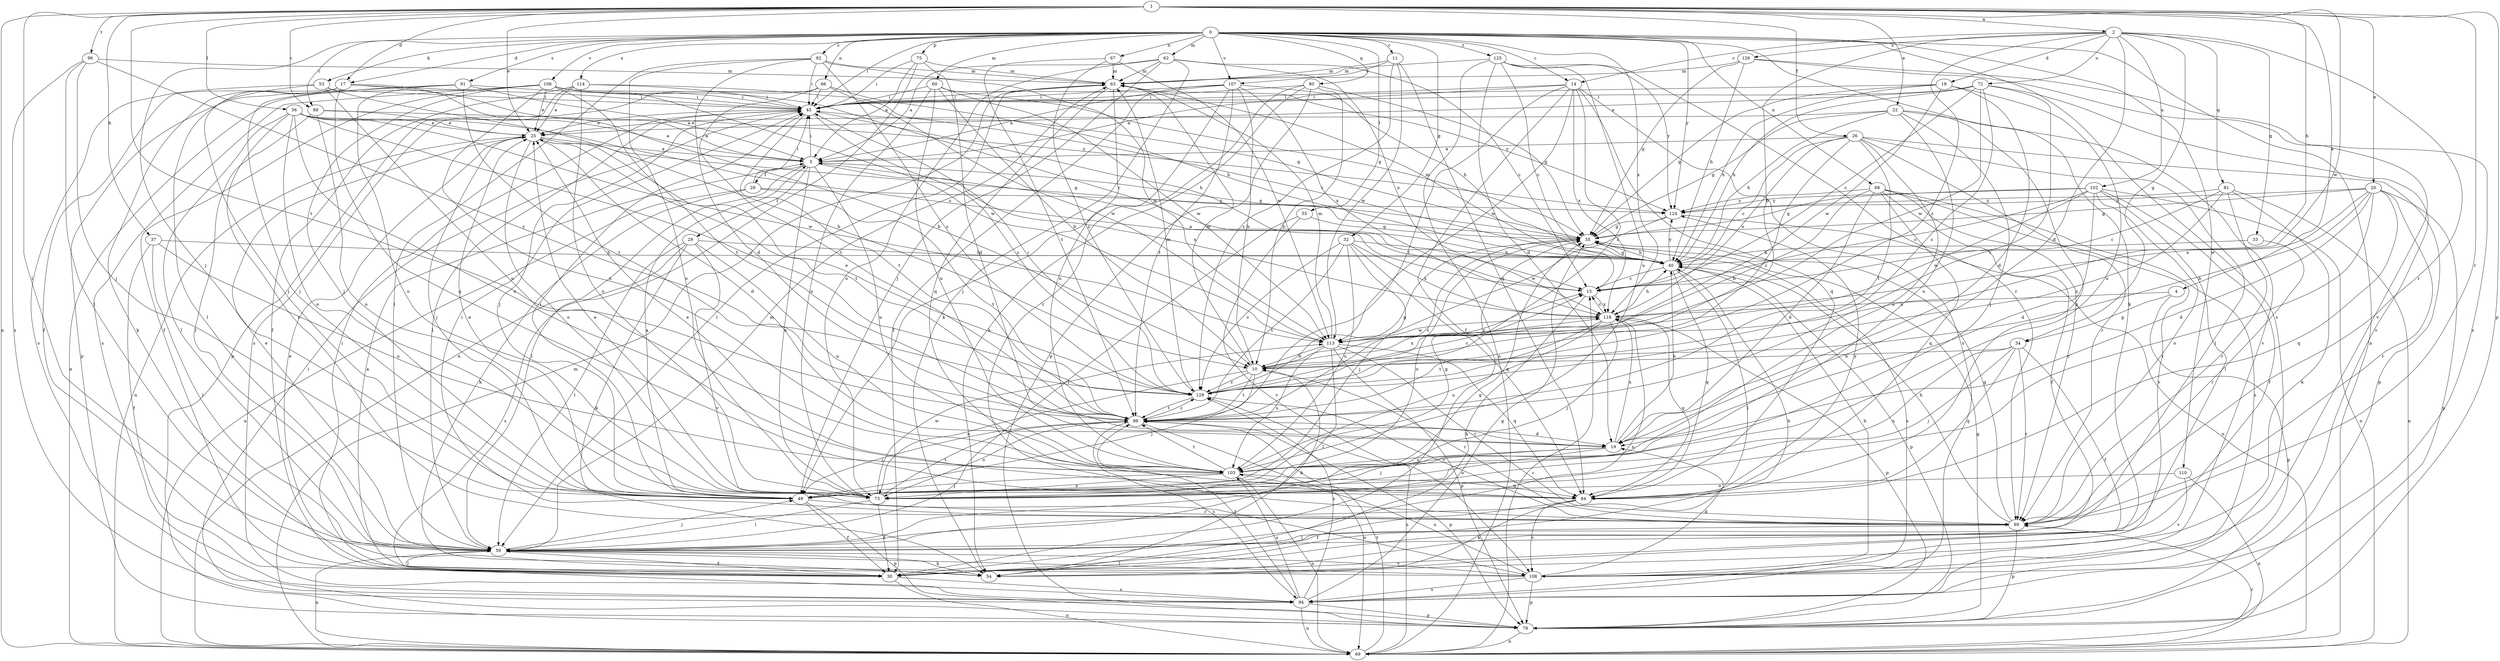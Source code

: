 strict digraph  {
0;
1;
2;
4;
5;
10;
11;
14;
15;
17;
18;
19;
20;
22;
25;
26;
28;
29;
30;
32;
33;
34;
35;
37;
40;
45;
49;
53;
54;
55;
56;
59;
60;
62;
63;
66;
67;
68;
69;
72;
73;
75;
79;
80;
81;
84;
88;
89;
91;
92;
94;
96;
98;
102;
103;
106;
107;
108;
110;
113;
114;
118;
124;
125;
126;
129;
0 -> 11  [label=c];
0 -> 14  [label=c];
0 -> 17  [label=d];
0 -> 32  [label=g];
0 -> 45  [label=i];
0 -> 49  [label=j];
0 -> 53  [label=k];
0 -> 54  [label=k];
0 -> 55  [label=l];
0 -> 60  [label=m];
0 -> 62  [label=m];
0 -> 66  [label=n];
0 -> 67  [label=n];
0 -> 68  [label=n];
0 -> 69  [label=n];
0 -> 75  [label=p];
0 -> 80  [label=q];
0 -> 88  [label=r];
0 -> 91  [label=s];
0 -> 92  [label=s];
0 -> 94  [label=s];
0 -> 106  [label=v];
0 -> 107  [label=v];
0 -> 110  [label=w];
0 -> 114  [label=x];
0 -> 118  [label=x];
0 -> 124  [label=y];
0 -> 125  [label=z];
1 -> 2  [label=a];
1 -> 4  [label=a];
1 -> 17  [label=d];
1 -> 20  [label=e];
1 -> 22  [label=e];
1 -> 25  [label=e];
1 -> 26  [label=f];
1 -> 37  [label=h];
1 -> 40  [label=h];
1 -> 56  [label=l];
1 -> 59  [label=l];
1 -> 69  [label=n];
1 -> 79  [label=p];
1 -> 88  [label=r];
1 -> 89  [label=r];
1 -> 96  [label=t];
1 -> 98  [label=t];
1 -> 113  [label=w];
2 -> 10  [label=b];
2 -> 14  [label=c];
2 -> 18  [label=d];
2 -> 19  [label=d];
2 -> 33  [label=g];
2 -> 34  [label=g];
2 -> 72  [label=o];
2 -> 81  [label=q];
2 -> 89  [label=r];
2 -> 102  [label=u];
2 -> 126  [label=z];
2 -> 129  [label=z];
4 -> 34  [label=g];
4 -> 79  [label=p];
4 -> 118  [label=x];
5 -> 28  [label=f];
5 -> 29  [label=f];
5 -> 35  [label=g];
5 -> 45  [label=i];
5 -> 59  [label=l];
5 -> 73  [label=o];
5 -> 103  [label=u];
5 -> 118  [label=x];
10 -> 15  [label=c];
10 -> 49  [label=j];
10 -> 63  [label=m];
10 -> 73  [label=o];
10 -> 89  [label=r];
10 -> 98  [label=t];
10 -> 118  [label=x];
10 -> 129  [label=z];
11 -> 63  [label=m];
11 -> 84  [label=q];
11 -> 107  [label=v];
11 -> 113  [label=w];
11 -> 129  [label=z];
14 -> 5  [label=a];
14 -> 30  [label=f];
14 -> 45  [label=i];
14 -> 84  [label=q];
14 -> 94  [label=s];
14 -> 98  [label=t];
14 -> 113  [label=w];
14 -> 118  [label=x];
14 -> 129  [label=z];
15 -> 5  [label=a];
15 -> 54  [label=k];
15 -> 118  [label=x];
17 -> 10  [label=b];
17 -> 30  [label=f];
17 -> 45  [label=i];
17 -> 54  [label=k];
17 -> 59  [label=l];
17 -> 84  [label=q];
17 -> 124  [label=y];
18 -> 19  [label=d];
18 -> 35  [label=g];
18 -> 40  [label=h];
18 -> 45  [label=i];
18 -> 103  [label=u];
18 -> 113  [label=w];
19 -> 40  [label=h];
19 -> 49  [label=j];
19 -> 73  [label=o];
19 -> 103  [label=u];
19 -> 118  [label=x];
20 -> 10  [label=b];
20 -> 19  [label=d];
20 -> 35  [label=g];
20 -> 73  [label=o];
20 -> 79  [label=p];
20 -> 84  [label=q];
20 -> 89  [label=r];
20 -> 118  [label=x];
20 -> 124  [label=y];
22 -> 25  [label=e];
22 -> 35  [label=g];
22 -> 40  [label=h];
22 -> 49  [label=j];
22 -> 84  [label=q];
22 -> 103  [label=u];
22 -> 108  [label=v];
25 -> 5  [label=a];
25 -> 19  [label=d];
25 -> 35  [label=g];
25 -> 49  [label=j];
25 -> 69  [label=n];
25 -> 73  [label=o];
25 -> 98  [label=t];
26 -> 5  [label=a];
26 -> 15  [label=c];
26 -> 59  [label=l];
26 -> 79  [label=p];
26 -> 89  [label=r];
26 -> 98  [label=t];
26 -> 103  [label=u];
26 -> 118  [label=x];
26 -> 129  [label=z];
28 -> 45  [label=i];
28 -> 54  [label=k];
28 -> 69  [label=n];
28 -> 98  [label=t];
28 -> 124  [label=y];
29 -> 40  [label=h];
29 -> 54  [label=k];
29 -> 59  [label=l];
29 -> 94  [label=s];
29 -> 103  [label=u];
29 -> 108  [label=v];
30 -> 5  [label=a];
30 -> 40  [label=h];
30 -> 45  [label=i];
30 -> 59  [label=l];
30 -> 69  [label=n];
30 -> 94  [label=s];
30 -> 118  [label=x];
32 -> 40  [label=h];
32 -> 49  [label=j];
32 -> 84  [label=q];
32 -> 98  [label=t];
32 -> 103  [label=u];
32 -> 118  [label=x];
32 -> 129  [label=z];
33 -> 40  [label=h];
33 -> 89  [label=r];
34 -> 10  [label=b];
34 -> 30  [label=f];
34 -> 49  [label=j];
34 -> 73  [label=o];
34 -> 84  [label=q];
34 -> 89  [label=r];
35 -> 40  [label=h];
35 -> 73  [label=o];
35 -> 94  [label=s];
35 -> 98  [label=t];
37 -> 30  [label=f];
37 -> 40  [label=h];
37 -> 59  [label=l];
37 -> 103  [label=u];
40 -> 15  [label=c];
40 -> 35  [label=g];
40 -> 45  [label=i];
40 -> 59  [label=l];
40 -> 63  [label=m];
40 -> 79  [label=p];
40 -> 84  [label=q];
40 -> 124  [label=y];
45 -> 25  [label=e];
45 -> 40  [label=h];
45 -> 49  [label=j];
45 -> 59  [label=l];
45 -> 98  [label=t];
45 -> 129  [label=z];
49 -> 5  [label=a];
49 -> 25  [label=e];
49 -> 30  [label=f];
49 -> 35  [label=g];
49 -> 45  [label=i];
49 -> 79  [label=p];
49 -> 89  [label=r];
53 -> 10  [label=b];
53 -> 45  [label=i];
53 -> 49  [label=j];
53 -> 94  [label=s];
53 -> 103  [label=u];
54 -> 10  [label=b];
55 -> 35  [label=g];
55 -> 59  [label=l];
55 -> 108  [label=v];
56 -> 5  [label=a];
56 -> 15  [label=c];
56 -> 25  [label=e];
56 -> 59  [label=l];
56 -> 73  [label=o];
56 -> 89  [label=r];
56 -> 103  [label=u];
56 -> 113  [label=w];
56 -> 129  [label=z];
59 -> 25  [label=e];
59 -> 30  [label=f];
59 -> 35  [label=g];
59 -> 49  [label=j];
59 -> 54  [label=k];
59 -> 63  [label=m];
59 -> 69  [label=n];
59 -> 108  [label=v];
60 -> 10  [label=b];
60 -> 35  [label=g];
60 -> 45  [label=i];
60 -> 73  [label=o];
60 -> 103  [label=u];
60 -> 113  [label=w];
62 -> 5  [label=a];
62 -> 15  [label=c];
62 -> 49  [label=j];
62 -> 54  [label=k];
62 -> 63  [label=m];
62 -> 73  [label=o];
62 -> 118  [label=x];
63 -> 45  [label=i];
63 -> 59  [label=l];
63 -> 84  [label=q];
63 -> 103  [label=u];
66 -> 40  [label=h];
66 -> 45  [label=i];
66 -> 94  [label=s];
66 -> 98  [label=t];
66 -> 113  [label=w];
67 -> 63  [label=m];
67 -> 98  [label=t];
67 -> 113  [label=w];
67 -> 129  [label=z];
68 -> 10  [label=b];
68 -> 19  [label=d];
68 -> 30  [label=f];
68 -> 84  [label=q];
68 -> 89  [label=r];
68 -> 94  [label=s];
68 -> 108  [label=v];
68 -> 124  [label=y];
69 -> 15  [label=c];
69 -> 63  [label=m];
69 -> 89  [label=r];
69 -> 98  [label=t];
69 -> 129  [label=z];
72 -> 15  [label=c];
72 -> 25  [label=e];
72 -> 40  [label=h];
72 -> 45  [label=i];
72 -> 98  [label=t];
72 -> 108  [label=v];
72 -> 113  [label=w];
72 -> 129  [label=z];
73 -> 25  [label=e];
73 -> 30  [label=f];
73 -> 59  [label=l];
73 -> 98  [label=t];
73 -> 113  [label=w];
75 -> 5  [label=a];
75 -> 19  [label=d];
75 -> 45  [label=i];
75 -> 63  [label=m];
75 -> 69  [label=n];
79 -> 35  [label=g];
79 -> 45  [label=i];
79 -> 69  [label=n];
80 -> 10  [label=b];
80 -> 35  [label=g];
80 -> 45  [label=i];
80 -> 49  [label=j];
80 -> 54  [label=k];
80 -> 79  [label=p];
81 -> 15  [label=c];
81 -> 54  [label=k];
81 -> 69  [label=n];
81 -> 89  [label=r];
81 -> 124  [label=y];
81 -> 129  [label=z];
84 -> 25  [label=e];
84 -> 30  [label=f];
84 -> 54  [label=k];
84 -> 108  [label=v];
84 -> 124  [label=y];
88 -> 5  [label=a];
88 -> 25  [label=e];
88 -> 59  [label=l];
88 -> 73  [label=o];
89 -> 35  [label=g];
89 -> 40  [label=h];
89 -> 45  [label=i];
89 -> 59  [label=l];
89 -> 79  [label=p];
91 -> 5  [label=a];
91 -> 45  [label=i];
91 -> 49  [label=j];
91 -> 73  [label=o];
91 -> 79  [label=p];
91 -> 98  [label=t];
92 -> 19  [label=d];
92 -> 45  [label=i];
92 -> 59  [label=l];
92 -> 63  [label=m];
92 -> 73  [label=o];
92 -> 113  [label=w];
92 -> 129  [label=z];
94 -> 35  [label=g];
94 -> 69  [label=n];
94 -> 79  [label=p];
94 -> 98  [label=t];
94 -> 103  [label=u];
94 -> 129  [label=z];
96 -> 49  [label=j];
96 -> 59  [label=l];
96 -> 63  [label=m];
96 -> 94  [label=s];
96 -> 129  [label=z];
98 -> 19  [label=d];
98 -> 49  [label=j];
98 -> 69  [label=n];
98 -> 73  [label=o];
98 -> 79  [label=p];
98 -> 94  [label=s];
98 -> 129  [label=z];
102 -> 15  [label=c];
102 -> 19  [label=d];
102 -> 30  [label=f];
102 -> 35  [label=g];
102 -> 59  [label=l];
102 -> 69  [label=n];
102 -> 89  [label=r];
102 -> 113  [label=w];
102 -> 124  [label=y];
103 -> 49  [label=j];
103 -> 69  [label=n];
103 -> 73  [label=o];
103 -> 84  [label=q];
103 -> 98  [label=t];
106 -> 15  [label=c];
106 -> 25  [label=e];
106 -> 30  [label=f];
106 -> 45  [label=i];
106 -> 49  [label=j];
106 -> 69  [label=n];
106 -> 94  [label=s];
106 -> 98  [label=t];
106 -> 103  [label=u];
106 -> 113  [label=w];
106 -> 124  [label=y];
107 -> 5  [label=a];
107 -> 10  [label=b];
107 -> 30  [label=f];
107 -> 40  [label=h];
107 -> 45  [label=i];
107 -> 89  [label=r];
107 -> 98  [label=t];
107 -> 118  [label=x];
108 -> 19  [label=d];
108 -> 25  [label=e];
108 -> 40  [label=h];
108 -> 59  [label=l];
108 -> 79  [label=p];
108 -> 94  [label=s];
108 -> 103  [label=u];
110 -> 69  [label=n];
110 -> 73  [label=o];
110 -> 108  [label=v];
113 -> 10  [label=b];
113 -> 59  [label=l];
113 -> 63  [label=m];
113 -> 79  [label=p];
113 -> 84  [label=q];
113 -> 89  [label=r];
113 -> 103  [label=u];
114 -> 25  [label=e];
114 -> 30  [label=f];
114 -> 35  [label=g];
114 -> 45  [label=i];
114 -> 73  [label=o];
114 -> 79  [label=p];
118 -> 15  [label=c];
118 -> 40  [label=h];
118 -> 49  [label=j];
118 -> 79  [label=p];
118 -> 84  [label=q];
118 -> 98  [label=t];
118 -> 103  [label=u];
118 -> 113  [label=w];
124 -> 35  [label=g];
124 -> 69  [label=n];
124 -> 113  [label=w];
125 -> 15  [label=c];
125 -> 19  [label=d];
125 -> 63  [label=m];
125 -> 69  [label=n];
125 -> 89  [label=r];
125 -> 103  [label=u];
125 -> 124  [label=y];
126 -> 35  [label=g];
126 -> 40  [label=h];
126 -> 63  [label=m];
126 -> 94  [label=s];
126 -> 108  [label=v];
129 -> 15  [label=c];
129 -> 25  [label=e];
129 -> 35  [label=g];
129 -> 45  [label=i];
129 -> 63  [label=m];
129 -> 89  [label=r];
129 -> 98  [label=t];
}
